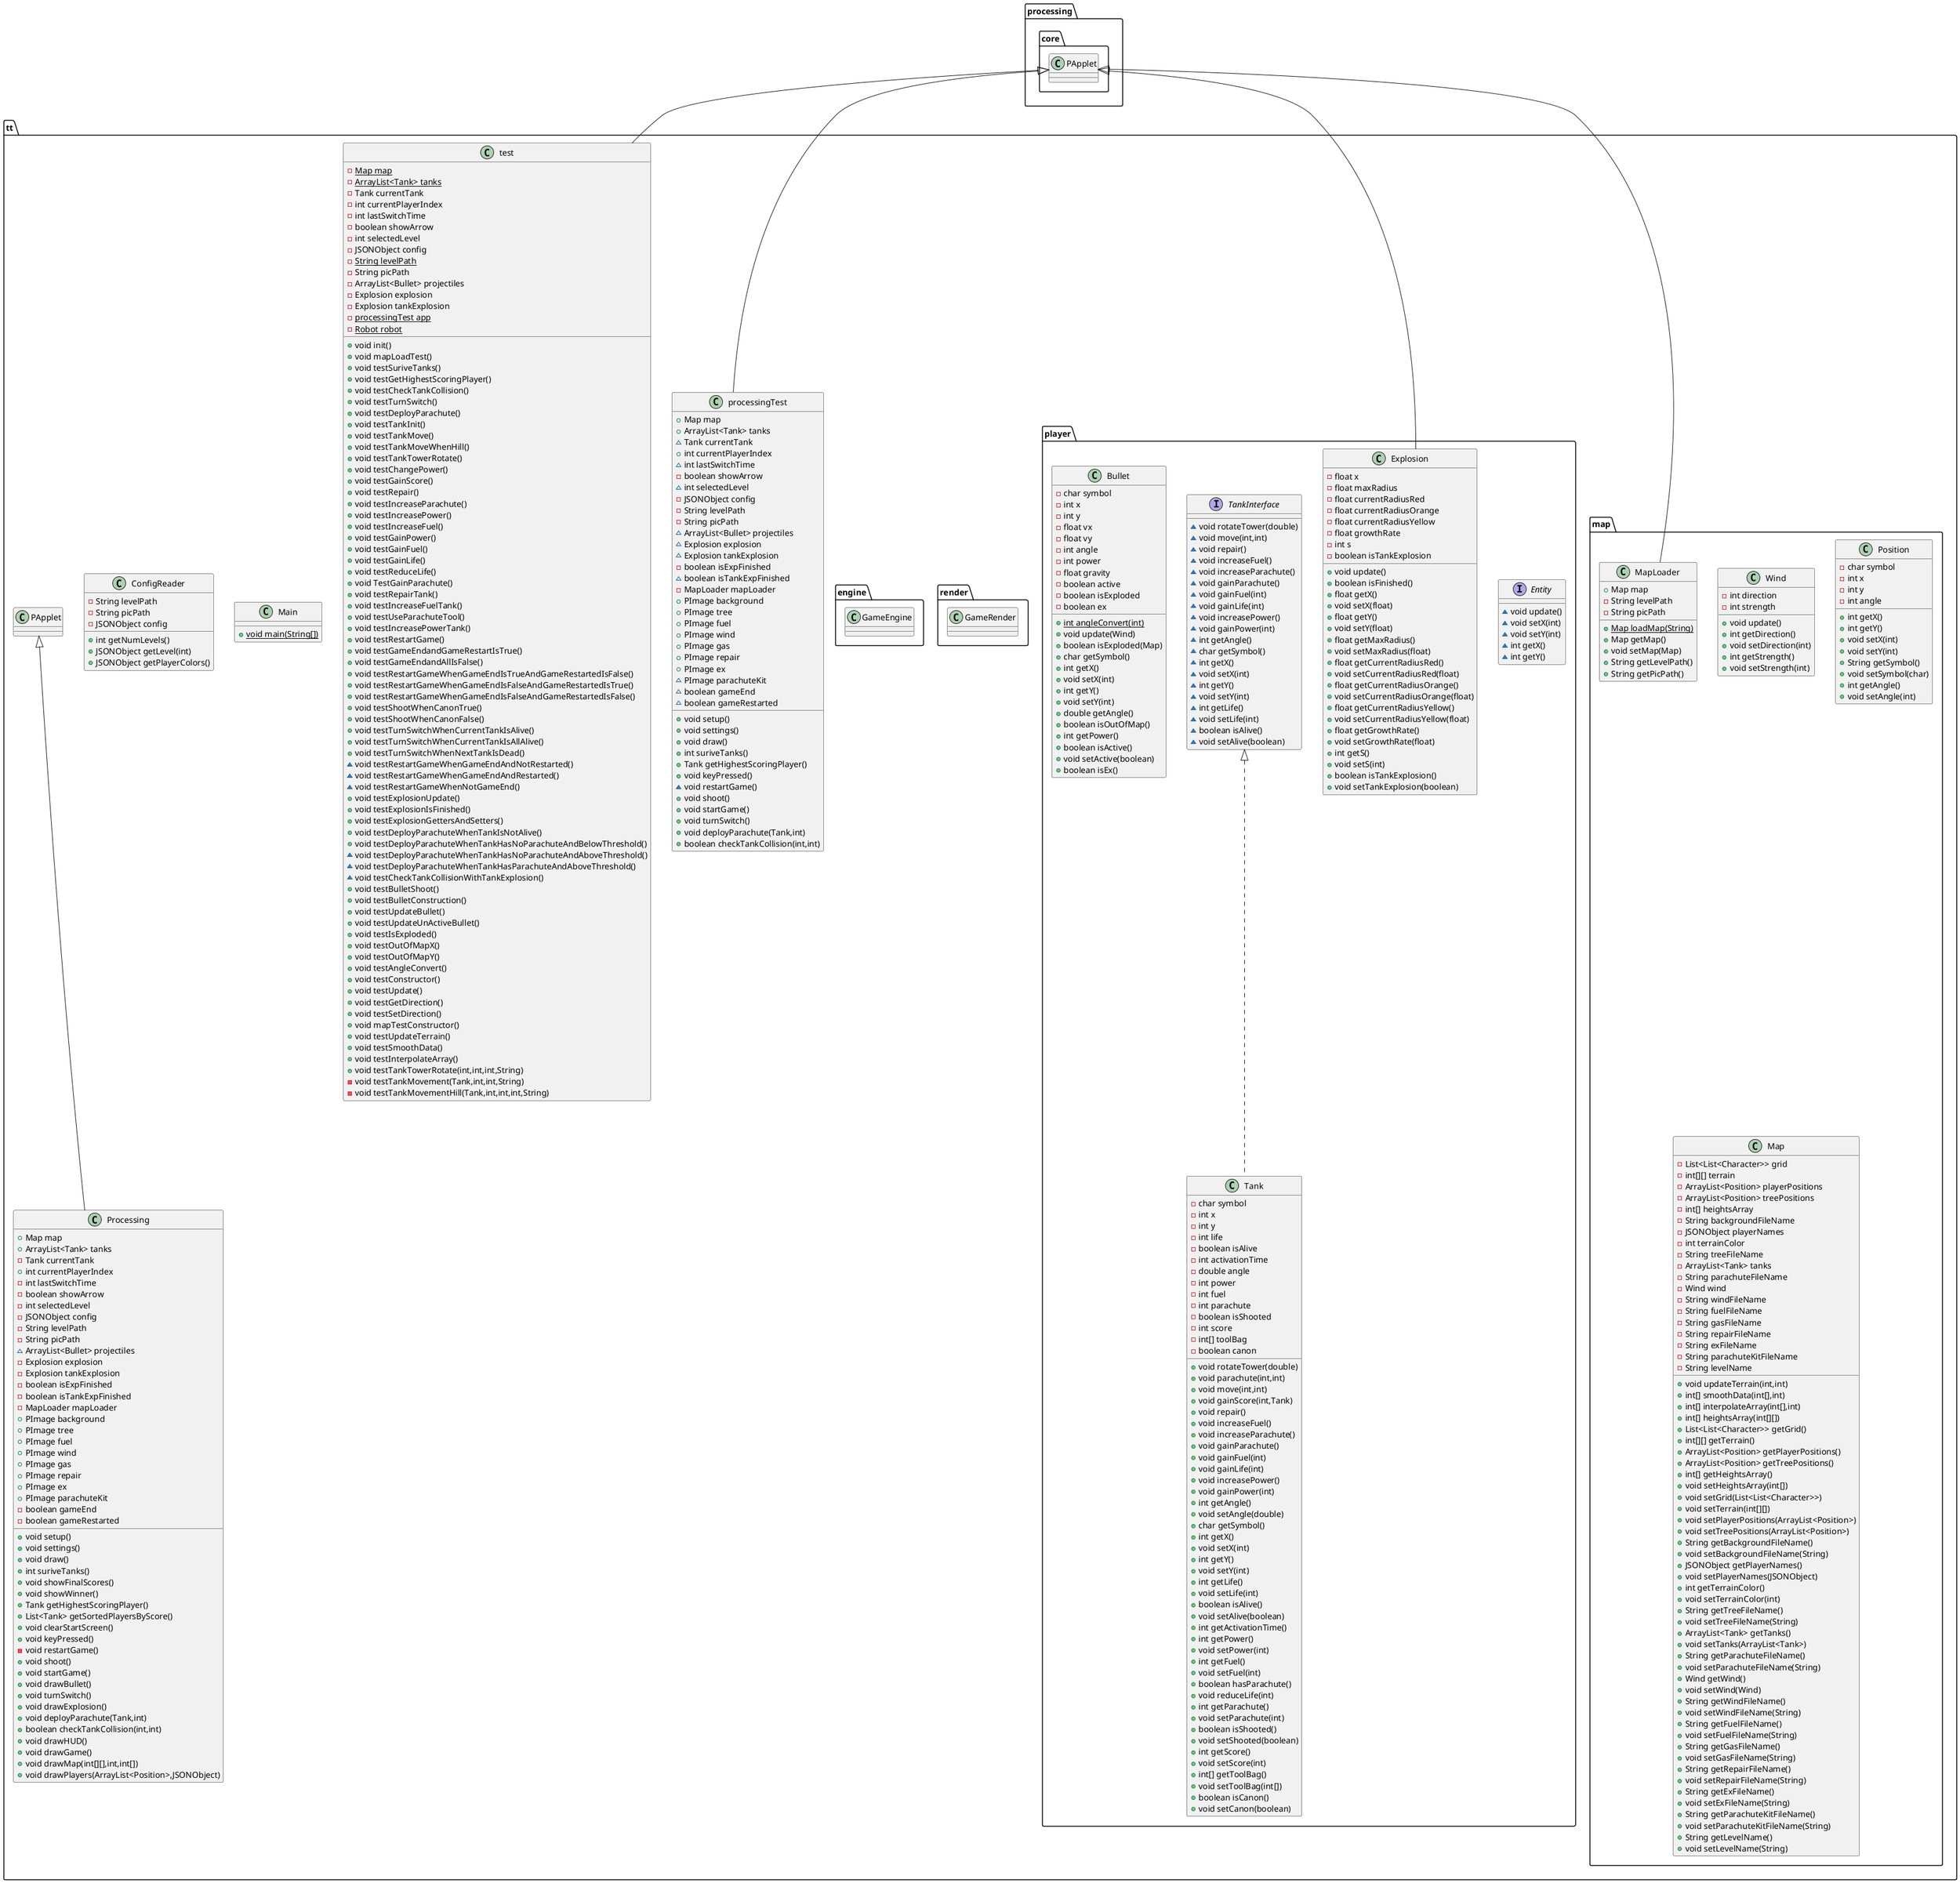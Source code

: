 @startuml
class tt.map.MapLoader {
+ Map map
- String levelPath
- String picPath
+ {static} Map loadMap(String)
+ Map getMap()
+ void setMap(Map)
+ String getLevelPath()
+ String getPicPath()
}
interface tt.player.Entity {
~ void update()
~ void setX(int)
~ void setY(int)
~ int getX()
~ int getY()
}
class tt.processingTest {
+ Map map
+ ArrayList<Tank> tanks
~ Tank currentTank
+ int currentPlayerIndex
~ int lastSwitchTime
- boolean showArrow
~ int selectedLevel
- JSONObject config
- String levelPath
- String picPath
~ ArrayList<Bullet> projectiles
~ Explosion explosion
~ Explosion tankExplosion
- boolean isExpFinished
~ boolean isTankExpFinished
- MapLoader mapLoader
+ PImage background
+ PImage tree
+ PImage fuel
+ PImage wind
+ PImage gas
+ PImage repair
+ PImage ex
~ PImage parachuteKit
~ boolean gameEnd
~ boolean gameRestarted
+ void setup()
+ void settings()
+ void draw()
+ int suriveTanks()
+ Tank getHighestScoringPlayer()
+ void keyPressed()
~ void restartGame()
+ void shoot()
+ void startGame()
+ void turnSwitch()
+ void deployParachute(Tank,int)
+ boolean checkTankCollision(int,int)
}
class tt.render.GameRender {
}
class tt.player.Explosion {
- float x
- float maxRadius
- float currentRadiusRed
- float currentRadiusOrange
- float currentRadiusYellow
- float growthRate
- int s
- boolean isTankExplosion
+ void update()
+ boolean isFinished()
+ float getX()
+ void setX(float)
+ float getY()
+ void setY(float)
+ float getMaxRadius()
+ void setMaxRadius(float)
+ float getCurrentRadiusRed()
+ void setCurrentRadiusRed(float)
+ float getCurrentRadiusOrange()
+ void setCurrentRadiusOrange(float)
+ float getCurrentRadiusYellow()
+ void setCurrentRadiusYellow(float)
+ float getGrowthRate()
+ void setGrowthRate(float)
+ int getS()
+ void setS(int)
+ boolean isTankExplosion()
+ void setTankExplosion(boolean)
}
interface tt.player.TankInterface {
~ void rotateTower(double)
~ void move(int,int)
~ void repair()
~ void increaseFuel()
~ void increaseParachute()
~ void gainParachute()
~ void gainFuel(int)
~ void gainLife(int)
~ void increasePower()
~ void gainPower(int)
~ int getAngle()
~ char getSymbol()
~ int getX()
~ void setX(int)
~ int getY()
~ void setY(int)
~ int getLife()
~ void setLife(int)
~ boolean isAlive()
~ void setAlive(boolean)
}
class tt.map.Wind {
- int direction
- int strength
+ void update()
+ int getDirection()
+ void setDirection(int)
+ int getStrength()
+ void setStrength(int)
}
class tt.map.Position {
- char symbol
- int x
- int y
- int angle
+ int getX()
+ int getY()
+ void setX(int)
+ void setY(int)
+ String getSymbol()
+ void setSymbol(char)
+ int getAngle()
+ void setAngle(int)
}
class tt.player.Bullet {
- char symbol
- int x
- int y
- float vx
- float vy
- int angle
- int power
- float gravity
- boolean active
- boolean isExploded
- boolean ex
+ {static} int angleConvert(int)
+ void update(Wind)
+ boolean isExploded(Map)
+ char getSymbol()
+ int getX()
+ void setX(int)
+ int getY()
+ void setY(int)
+ double getAngle()
+ boolean isOutOfMap()
+ int getPower()
+ boolean isActive()
+ void setActive(boolean)
+ boolean isEx()
}
class tt.player.Tank {
- char symbol
- int x
- int y
- int life
- boolean isAlive
- int activationTime
- double angle
- int power
- int fuel
- int parachute
- boolean isShooted
- int score
- int[] toolBag
- boolean canon
+ void rotateTower(double)
+ void parachute(int,int)
+ void move(int,int)
+ void gainScore(int,Tank)
+ void repair()
+ void increaseFuel()
+ void increaseParachute()
+ void gainParachute()
+ void gainFuel(int)
+ void gainLife(int)
+ void increasePower()
+ void gainPower(int)
+ int getAngle()
+ void setAngle(double)
+ char getSymbol()
+ int getX()
+ void setX(int)
+ int getY()
+ void setY(int)
+ int getLife()
+ void setLife(int)
+ boolean isAlive()
+ void setAlive(boolean)
+ int getActivationTime()
+ int getPower()
+ void setPower(int)
+ int getFuel()
+ void setFuel(int)
+ boolean hasParachute()
+ void reduceLife(int)
+ int getParachute()
+ void setParachute(int)
+ boolean isShooted()
+ void setShooted(boolean)
+ int getScore()
+ void setScore(int)
+ int[] getToolBag()
+ void setToolBag(int[])
+ boolean isCanon()
+ void setCanon(boolean)
}
class tt.Processing {
+ Map map
+ ArrayList<Tank> tanks
- Tank currentTank
+ int currentPlayerIndex
- int lastSwitchTime
- boolean showArrow
- int selectedLevel
- JSONObject config
- String levelPath
- String picPath
~ ArrayList<Bullet> projectiles
- Explosion explosion
- Explosion tankExplosion
- boolean isExpFinished
- boolean isTankExpFinished
- MapLoader mapLoader
+ PImage background
+ PImage tree
+ PImage fuel
+ PImage wind
+ PImage gas
+ PImage repair
+ PImage ex
+ PImage parachuteKit
- boolean gameEnd
- boolean gameRestarted
+ void setup()
+ void settings()
+ void draw()
+ int suriveTanks()
+ void showFinalScores()
+ void showWinner()
+ Tank getHighestScoringPlayer()
+ List<Tank> getSortedPlayersByScore()
+ void clearStartScreen()
+ void keyPressed()
- void restartGame()
+ void shoot()
+ void startGame()
+ void drawBullet()
+ void turnSwitch()
+ void drawExplosion()
+ void deployParachute(Tank,int)
+ boolean checkTankCollision(int,int)
+ void drawHUD()
+ void drawGame()
+ void drawMap(int[][],int,int[])
+ void drawPlayers(ArrayList<Position>,JSONObject)
}
class tt.map.Map {
- List<List<Character>> grid
- int[][] terrain
- ArrayList<Position> playerPositions
- ArrayList<Position> treePositions
- int[] heightsArray
- String backgroundFileName
- JSONObject playerNames
- int terrainColor
- String treeFileName
- ArrayList<Tank> tanks
- String parachuteFileName
- Wind wind
- String windFileName
- String fuelFileName
- String gasFileName
- String repairFileName
- String exFileName
- String parachuteKitFileName
- String levelName
+ void updateTerrain(int,int)
+ int[] smoothData(int[],int)
+ int[] interpolateArray(int[],int)
+ int[] heightsArray(int[][])
+ List<List<Character>> getGrid()
+ int[][] getTerrain()
+ ArrayList<Position> getPlayerPositions()
+ ArrayList<Position> getTreePositions()
+ int[] getHeightsArray()
+ void setHeightsArray(int[])
+ void setGrid(List<List<Character>>)
+ void setTerrain(int[][])
+ void setPlayerPositions(ArrayList<Position>)
+ void setTreePositions(ArrayList<Position>)
+ String getBackgroundFileName()
+ void setBackgroundFileName(String)
+ JSONObject getPlayerNames()
+ void setPlayerNames(JSONObject)
+ int getTerrainColor()
+ void setTerrainColor(int)
+ String getTreeFileName()
+ void setTreeFileName(String)
+ ArrayList<Tank> getTanks()
+ void setTanks(ArrayList<Tank>)
+ String getParachuteFileName()
+ void setParachuteFileName(String)
+ Wind getWind()
+ void setWind(Wind)
+ String getWindFileName()
+ void setWindFileName(String)
+ String getFuelFileName()
+ void setFuelFileName(String)
+ String getGasFileName()
+ void setGasFileName(String)
+ String getRepairFileName()
+ void setRepairFileName(String)
+ String getExFileName()
+ void setExFileName(String)
+ String getParachuteKitFileName()
+ void setParachuteKitFileName(String)
+ String getLevelName()
+ void setLevelName(String)
}
class tt.engine.GameEngine {
}
class tt.test {
- {static} Map map
- {static} ArrayList<Tank> tanks
- Tank currentTank
- int currentPlayerIndex
- int lastSwitchTime
- boolean showArrow
- int selectedLevel
- JSONObject config
- {static} String levelPath
- String picPath
- ArrayList<Bullet> projectiles
- Explosion explosion
- Explosion tankExplosion
- {static} processingTest app
- {static} Robot robot
+ void init()
+ void mapLoadTest()
+ void testSuriveTanks()
+ void testGetHighestScoringPlayer()
+ void testCheckTankCollision()
+ void testTurnSwitch()
+ void testDeployParachute()
+ void testTankInit()
+ void testTankMove()
+ void testTankMoveWhenHill()
+ void testTankTowerRotate()
+ void testChangePower()
+ void testGainScore()
+ void testRepair()
+ void testIncreaseParachute()
+ void testIncreasePower()
+ void testIncreaseFuel()
+ void testGainPower()
+ void testGainFuel()
+ void testGainLife()
+ void testReduceLife()
+ void TestGainParachute()
+ void testRepairTank()
+ void testIncreaseFuelTank()
+ void testUseParachuteTool()
+ void testIncreasePowerTank()
+ void testRestartGame()
+ void testGameEndandGameRestartIsTrue()
+ void testGameEndandAllIsFalse()
+ void testRestartGameWhenGameEndIsTrueAndGameRestartedIsFalse()
+ void testRestartGameWhenGameEndIsFalseAndGameRestartedIsTrue()
+ void testRestartGameWhenGameEndIsFalseAndGameRestartedIsFalse()
+ void testShootWhenCanonTrue()
+ void testShootWhenCanonFalse()
+ void testTurnSwitchWhenCurrentTankIsAlive()
+ void testTurnSwitchWhenCurrentTankIsAllAlive()
+ void testTurnSwitchWhenNextTankIsDead()
~ void testRestartGameWhenGameEndAndNotRestarted()
~ void testRestartGameWhenGameEndAndRestarted()
~ void testRestartGameWhenNotGameEnd()
+ void testExplosionUpdate()
+ void testExplosionIsFinished()
+ void testExplosionGettersAndSetters()
+ void testDeployParachuteWhenTankIsNotAlive()
+ void testDeployParachuteWhenTankHasNoParachuteAndBelowThreshold()
~ void testDeployParachuteWhenTankHasNoParachuteAndAboveThreshold()
~ void testDeployParachuteWhenTankHasParachuteAndAboveThreshold()
~ void testCheckTankCollisionWithTankExplosion()
+ void testBulletShoot()
+ void testBulletConstruction()
+ void testUpdateBullet()
+ void testUpdateUnActiveBullet()
+ void testIsExploded()
+ void testOutOfMapX()
+ void testOutOfMapY()
+ void testAngleConvert()
+ void testConstructor()
+ void testUpdate()
+ void testGetDirection()
+ void testSetDirection()
+ void mapTestConstructor()
+ void testUpdateTerrain()
+ void testSmoothData()
+ void testInterpolateArray()
+ void testTankTowerRotate(int,int,int,String)
- void testTankMovement(Tank,int,int,String)
- void testTankMovementHill(Tank,int,int,int,String)
}
class tt.Main {
+ {static} void main(String[])
}
class tt.ConfigReader {
- String levelPath
- String picPath
- JSONObject config
+ int getNumLevels()
+ JSONObject getLevel(int)
+ JSONObject getPlayerColors()
}


processing.core.PApplet <|-- tt.map.MapLoader
processing.core.PApplet <|-- tt.processingTest
processing.core.PApplet <|-- tt.player.Explosion
tt.player.TankInterface <|.. tt.player.Tank
tt.PApplet <|-- tt.Processing
processing.core.PApplet <|-- tt.test
@enduml